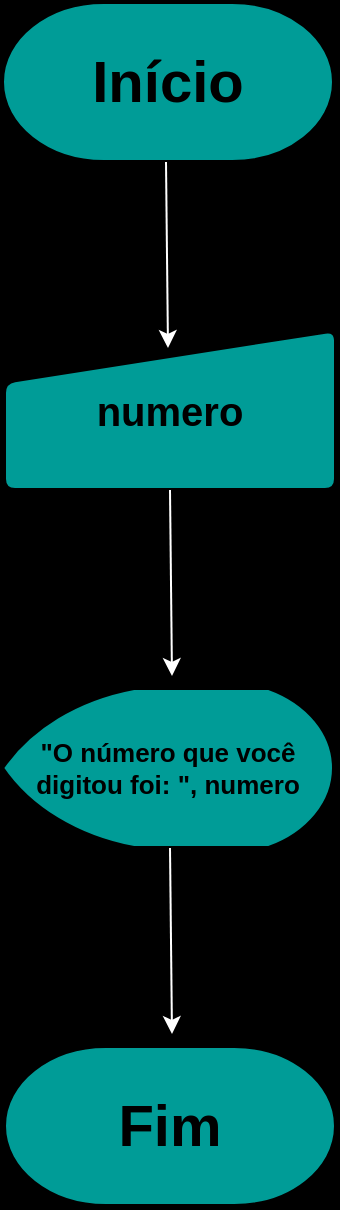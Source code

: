 <mxfile version="27.1.5">
  <diagram name="Página-1" id="ZFSHUAEICmBxBdYMrksn">
    <mxGraphModel dx="1342" dy="728" grid="0" gridSize="10" guides="1" tooltips="1" connect="1" arrows="1" fold="1" page="1" pageScale="1" pageWidth="583" pageHeight="827" background="#000000" math="0" shadow="0">
      <root>
        <mxCell id="0" />
        <mxCell id="1" parent="0" />
        <mxCell id="4BTVM2ZYGQPSjlcfVQHh-1" value="&lt;b&gt;&lt;font style=&quot;font-size: 29px;&quot;&gt;Início&lt;/font&gt;&lt;/b&gt;" style="strokeWidth=2;html=1;shape=mxgraph.flowchart.terminator;whiteSpace=wrap;fillColor=#009C97;" parent="1" vertex="1">
          <mxGeometry x="208" y="95" width="166" height="80" as="geometry" />
        </mxCell>
        <mxCell id="5Hakt9jwJB_AbxaIpzJQ-2" value="" style="endArrow=classic;html=1;rounded=0;strokeColor=#FFFFFF;" edge="1" parent="1">
          <mxGeometry width="50" height="50" relative="1" as="geometry">
            <mxPoint x="290" y="175" as="sourcePoint" />
            <mxPoint x="291" y="268" as="targetPoint" />
          </mxGeometry>
        </mxCell>
        <mxCell id="5Hakt9jwJB_AbxaIpzJQ-3" value="&lt;font style=&quot;font-size: 20px;&quot;&gt;&lt;b style=&quot;&quot;&gt;numero&lt;/b&gt;&lt;/font&gt;" style="html=1;strokeWidth=2;shape=manualInput;whiteSpace=wrap;rounded=1;size=26;arcSize=11;fillColor=#009C97;" vertex="1" parent="1">
          <mxGeometry x="209" y="259" width="166" height="80" as="geometry" />
        </mxCell>
        <mxCell id="5Hakt9jwJB_AbxaIpzJQ-4" value="" style="endArrow=classic;html=1;rounded=0;strokeColor=#FFFFFF;" edge="1" parent="1">
          <mxGeometry width="50" height="50" relative="1" as="geometry">
            <mxPoint x="292" y="339" as="sourcePoint" />
            <mxPoint x="293" y="432" as="targetPoint" />
          </mxGeometry>
        </mxCell>
        <mxCell id="5Hakt9jwJB_AbxaIpzJQ-5" value="&lt;b&gt;&lt;font style=&quot;font-size: 13px;&quot;&gt;&quot;O número que você digitou foi: &quot;, numero&lt;/font&gt;&lt;/b&gt;" style="strokeWidth=2;html=1;shape=mxgraph.flowchart.display;whiteSpace=wrap;fillColor=#009C97;" vertex="1" parent="1">
          <mxGeometry x="208" y="438" width="166" height="80" as="geometry" />
        </mxCell>
        <mxCell id="5Hakt9jwJB_AbxaIpzJQ-6" value="" style="endArrow=classic;html=1;rounded=0;strokeColor=#FFFFFF;" edge="1" parent="1">
          <mxGeometry width="50" height="50" relative="1" as="geometry">
            <mxPoint x="292" y="518" as="sourcePoint" />
            <mxPoint x="293" y="611" as="targetPoint" />
          </mxGeometry>
        </mxCell>
        <mxCell id="5Hakt9jwJB_AbxaIpzJQ-7" value="&lt;font style=&quot;font-size: 29px;&quot;&gt;&lt;b&gt;Fim&lt;/b&gt;&lt;/font&gt;" style="strokeWidth=2;html=1;shape=mxgraph.flowchart.terminator;whiteSpace=wrap;fillColor=#009C97;" vertex="1" parent="1">
          <mxGeometry x="209" y="617" width="166" height="80" as="geometry" />
        </mxCell>
      </root>
    </mxGraphModel>
  </diagram>
</mxfile>
